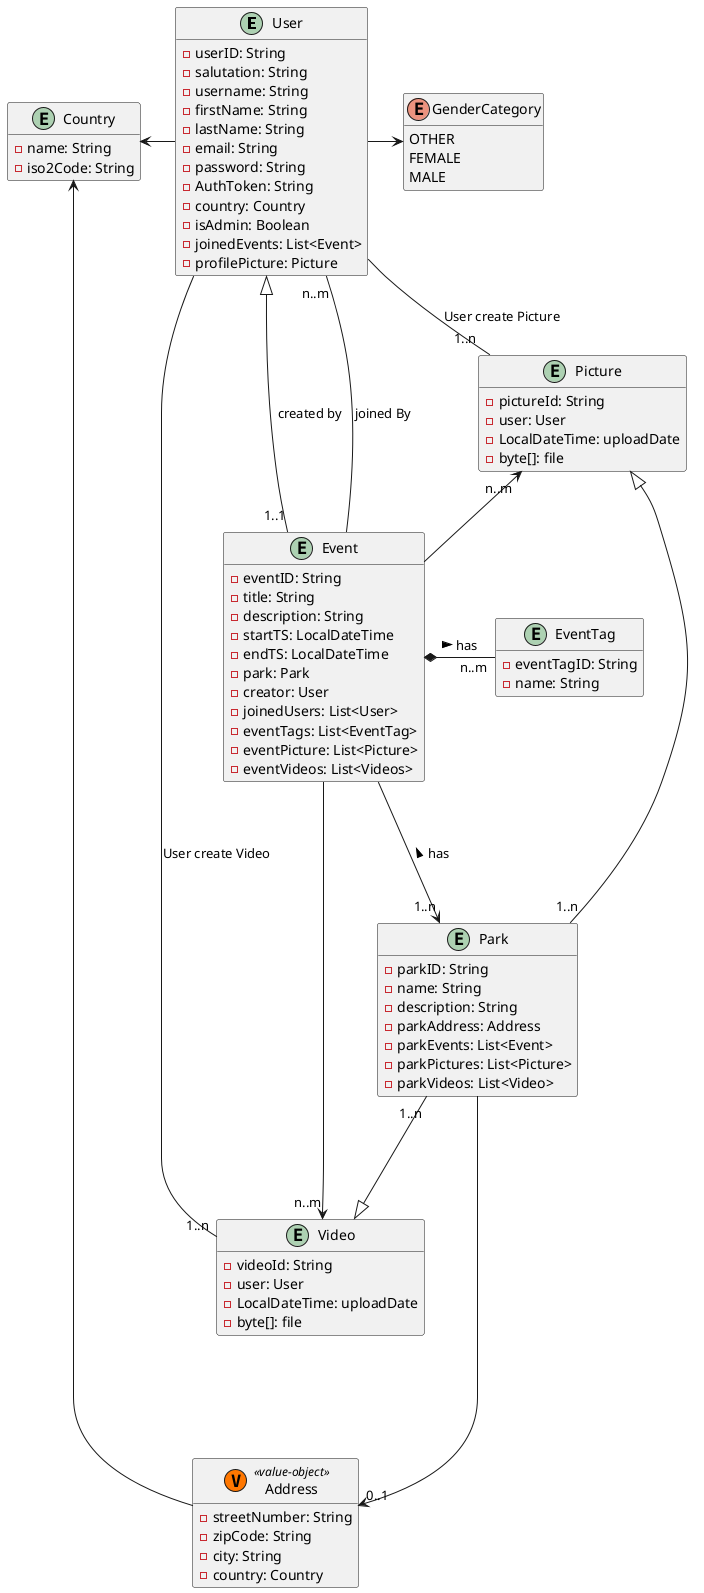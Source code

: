 @startuml
'https://plantuml.com/class-diagram

hide empty methods

entity User {
    - userID: String
    - salutation: String
    - username: String
    - firstName: String
    - lastName: String
    - email: String
    - password: String
    - AuthToken: String
    - country: Country
    - isAdmin: Boolean
    - joinedEvents: List<Event>
    - profilePicture: Picture
}

enum GenderCategory {
    OTHER
    FEMALE
    MALE
}

entity Event {
    - eventID: String
    - title: String
    - description: String
    - startTS: LocalDateTime
    - endTS: LocalDateTime
    - park: Park
    - creator: User
    - joinedUsers: List<User>
    - eventTags: List<EventTag>
    - eventPicture: List<Picture>
    - eventVideos: List<Videos>
}

entity EventTag {
    - eventTagID: String
    - name: String
}

entity Picture {
    - pictureId: String
    - user: User
    - LocalDateTime: uploadDate
    - byte[]: file
}

entity Video {
    - videoId: String
    - user: User
    - LocalDateTime: uploadDate
    - byte[]: file
}

entity Park {
    - parkID: String
    - name: String
    - description: String
    - parkAddress: Address
    - parkEvents: List<Event>
    - parkPictures: List<Picture>
    - parkVideos: List<Video>
}

class Address <<(V, #FF7700) value-object>> {
    - streetNumber: String
    - zipCode: String
    - city: String
    - country: Country
}

entity Country {
    - name: String
    - iso2Code: String
}




Event "1..1" --|> User : created by
Event ---> "1..n" Park : has <
Event -- "n..m" User : joined By
EventTag "n..m" -left-* Event : has <
Picture "n..m" <-- Event
Video "n..m" <-left- Event
User -- "1..n" Picture  : User create Picture
Park "1..n" --|> Picture
User -- "1..n" Video  : User create Video
Park "1..n" ---|> Video
User -left-> Country
Address --> Country
Park -----> "0..1" Address
User -> GenderCategory


@enduml
